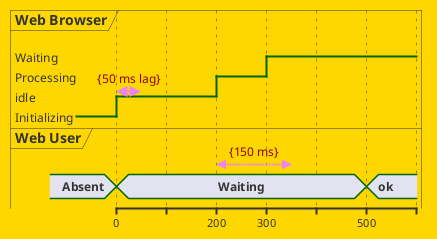 {
  "sha1": "kbc9onqvpcpd06zfjqzbql5peecsakp",
  "insertion": {
    "when": "2024-06-03T18:59:32.803Z",
    "url": "https://forum.plantuml.net/14340/color-of-arrow-in-timing-diagram",
    "user": "plantuml@gmail.com"
  }
}
@startuml
<style>
timingDiagram {
  document {
    BackGroundColor gold
  }
	constraintArrow {
	  LineStyle 2-1
      LineThickness 2
	  LineColor violet
	}
}
</style>
robust "Web Browser" as WB
concise "Web User" as WU

WB is Initializing
WU is Absent

@WB
0 is idle
+200 is Processing
+100 is Waiting
WB@0 <-> @50 : {50 ms lag}

@WU
0 is Waiting
+500 is ok
@200 <-> @+150 : {150 ms}
@enduml
